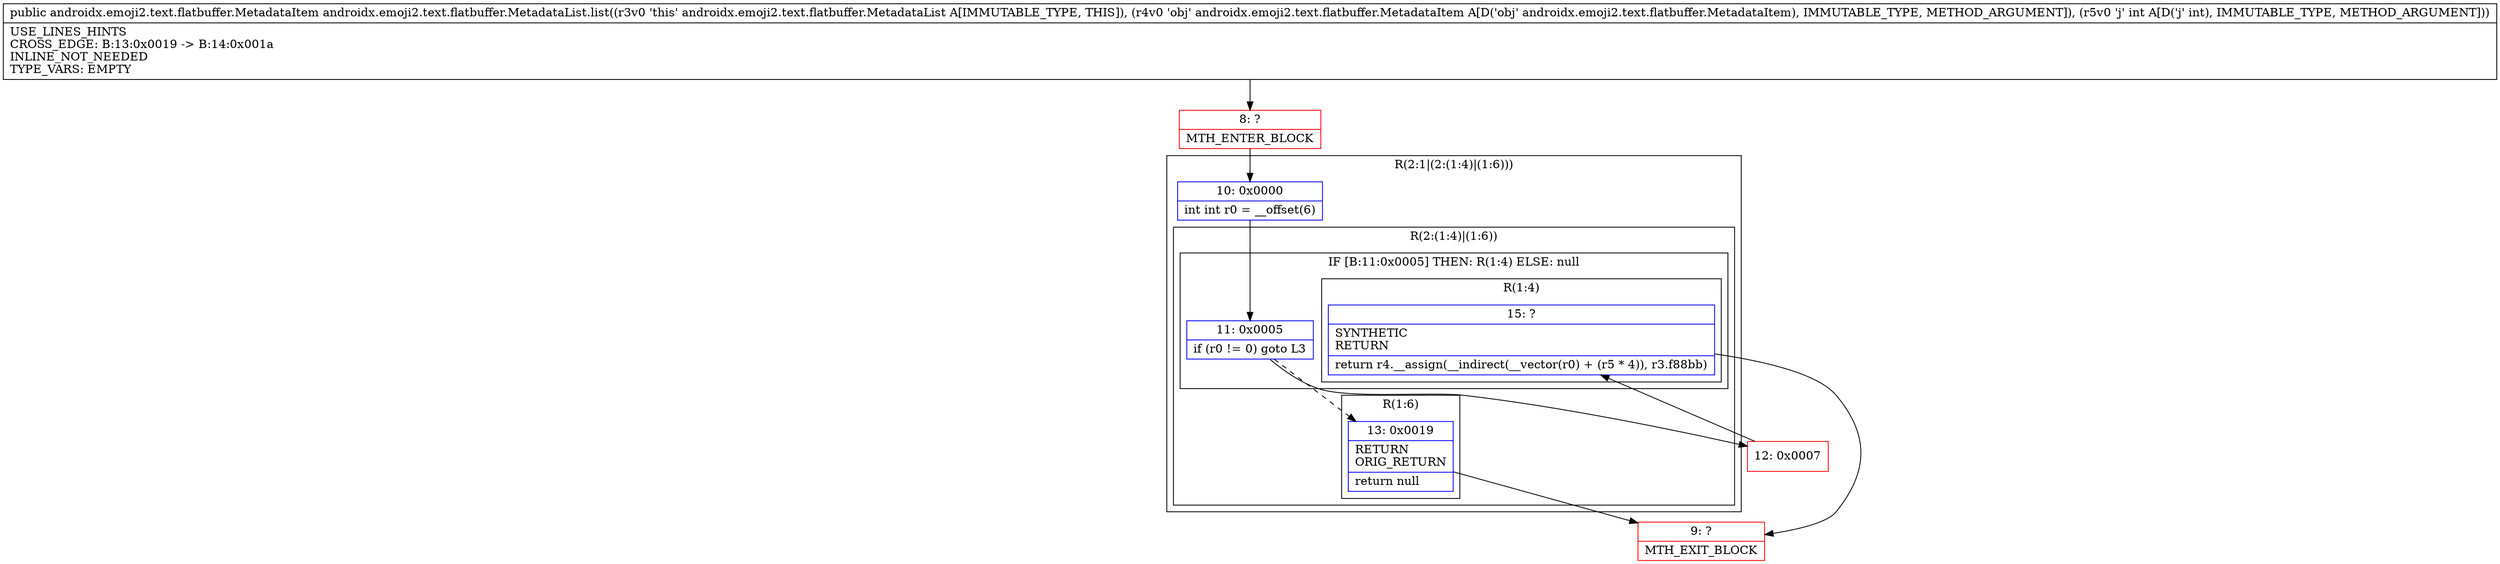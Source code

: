 digraph "CFG forandroidx.emoji2.text.flatbuffer.MetadataList.list(Landroidx\/emoji2\/text\/flatbuffer\/MetadataItem;I)Landroidx\/emoji2\/text\/flatbuffer\/MetadataItem;" {
subgraph cluster_Region_1405939174 {
label = "R(2:1|(2:(1:4)|(1:6)))";
node [shape=record,color=blue];
Node_10 [shape=record,label="{10\:\ 0x0000|int int r0 = __offset(6)\l}"];
subgraph cluster_Region_699656588 {
label = "R(2:(1:4)|(1:6))";
node [shape=record,color=blue];
subgraph cluster_IfRegion_1287070373 {
label = "IF [B:11:0x0005] THEN: R(1:4) ELSE: null";
node [shape=record,color=blue];
Node_11 [shape=record,label="{11\:\ 0x0005|if (r0 != 0) goto L3\l}"];
subgraph cluster_Region_1522945756 {
label = "R(1:4)";
node [shape=record,color=blue];
Node_15 [shape=record,label="{15\:\ ?|SYNTHETIC\lRETURN\l|return r4.__assign(__indirect(__vector(r0) + (r5 * 4)), r3.f88bb)\l}"];
}
}
subgraph cluster_Region_1508918972 {
label = "R(1:6)";
node [shape=record,color=blue];
Node_13 [shape=record,label="{13\:\ 0x0019|RETURN\lORIG_RETURN\l|return null\l}"];
}
}
}
Node_8 [shape=record,color=red,label="{8\:\ ?|MTH_ENTER_BLOCK\l}"];
Node_12 [shape=record,color=red,label="{12\:\ 0x0007}"];
Node_9 [shape=record,color=red,label="{9\:\ ?|MTH_EXIT_BLOCK\l}"];
MethodNode[shape=record,label="{public androidx.emoji2.text.flatbuffer.MetadataItem androidx.emoji2.text.flatbuffer.MetadataList.list((r3v0 'this' androidx.emoji2.text.flatbuffer.MetadataList A[IMMUTABLE_TYPE, THIS]), (r4v0 'obj' androidx.emoji2.text.flatbuffer.MetadataItem A[D('obj' androidx.emoji2.text.flatbuffer.MetadataItem), IMMUTABLE_TYPE, METHOD_ARGUMENT]), (r5v0 'j' int A[D('j' int), IMMUTABLE_TYPE, METHOD_ARGUMENT]))  | USE_LINES_HINTS\lCROSS_EDGE: B:13:0x0019 \-\> B:14:0x001a\lINLINE_NOT_NEEDED\lTYPE_VARS: EMPTY\l}"];
MethodNode -> Node_8;Node_10 -> Node_11;
Node_11 -> Node_12;
Node_11 -> Node_13[style=dashed];
Node_15 -> Node_9;
Node_13 -> Node_9;
Node_8 -> Node_10;
Node_12 -> Node_15;
}

